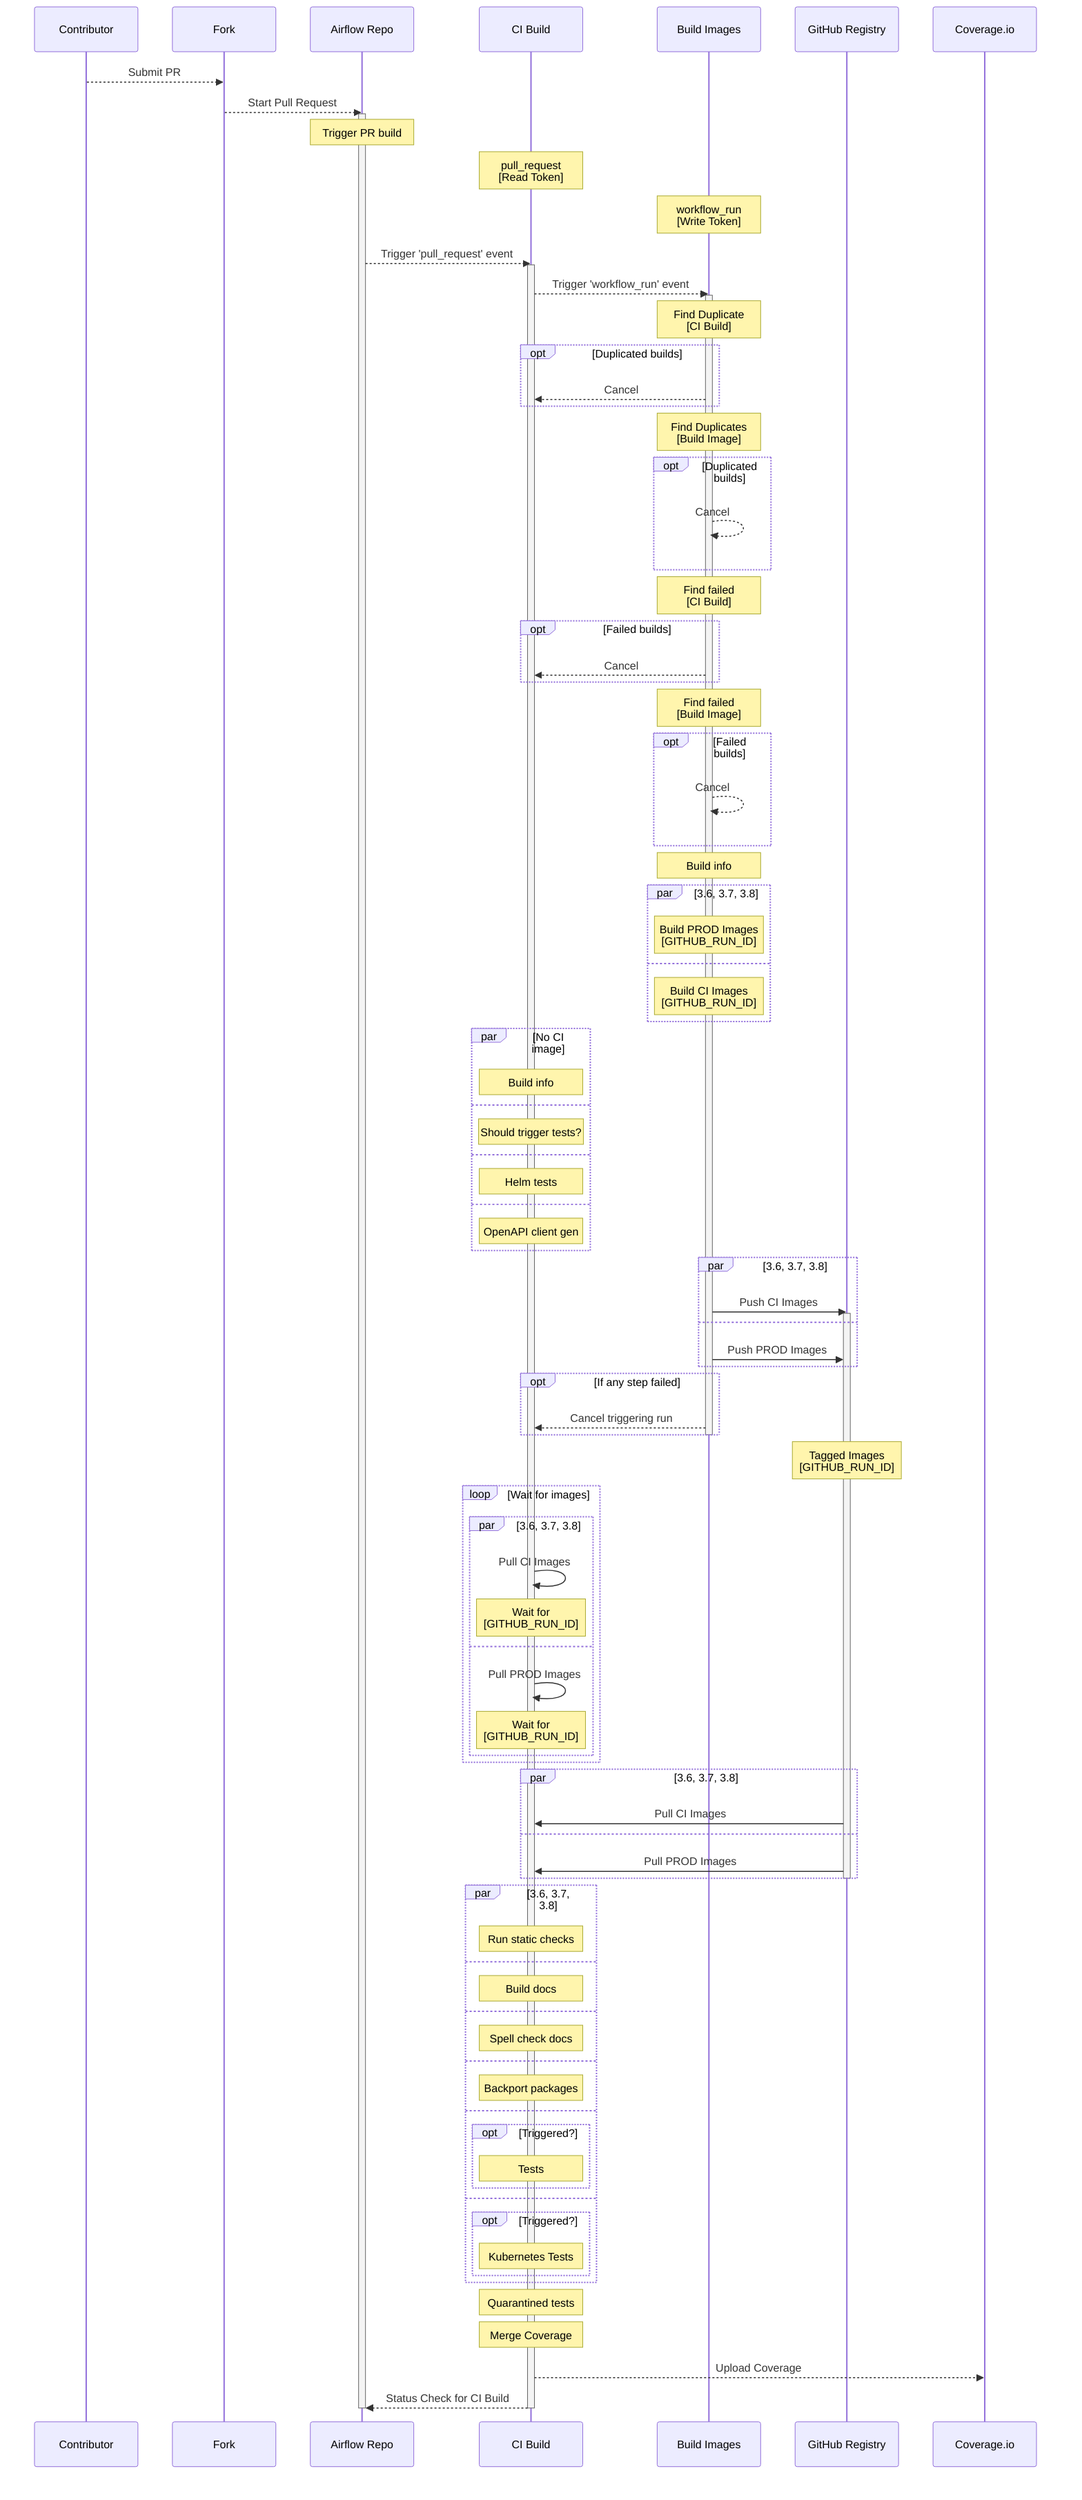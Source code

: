 %% Licensed to the Apache Software Foundation (ASF) under one
%% or more contributor license agreements.  See the NOTICE file
%% distributed with this work for additional information
%% regarding copyright ownership.  The ASF licenses this file
%% to you under the Apache License, Version 2.0 (the
%% "License"); you may not use this file except in compliance
%% with the License.  You may obtain a copy of the License at
%%
%%   http://www.apache.org/licenses/LICENSE-2.0
%%
%% Unless required by applicable law or agreed to in writing,
%% software distributed under the License is distributed on an
%% "AS IS" BASIS, WITHOUT WARRANTIES OR CONDITIONS OF ANY
%% KIND, either express or implied.  See the License for the
%% specific language governing permissions and limitations
%% under the License.

sequenceDiagram
    Contributor -->> Fork: Submit PR
    Fork -->> Airflow Repo: Start Pull Request
    activate Airflow Repo
    Note over Airflow Repo: Trigger PR build
    Note over CI Build: pull_request<br>[Read Token]
    Note over Build Images: workflow_run<br>[Write Token]
    Airflow Repo -->> CI Build: Trigger 'pull_request' event
    activate CI Build
    CI Build -->> Build Images: Trigger 'workflow_run' event
    activate Build Images
    Note over Build Images: Find Duplicate<br>[CI Build]
    opt Duplicated builds
        Build Images -->> CI Build: Cancel
    end
    Note over Build Images: Find Duplicates<br>[Build Image]
    opt Duplicated builds
        Build Images -->> Build Images: Cancel
    end
    Note over Build Images: Find failed<br>[CI Build]
    opt Failed builds
        Build Images -->> CI Build: Cancel
    end
    Note over Build Images: Find failed<br>[Build Image]
    opt Failed builds
        Build Images -->> Build Images: Cancel
    end
    Note over Build Images: Build info
    par 3.6, 3.7, 3.8
        Note over Build Images: Build PROD Images<br>[GITHUB_RUN_ID]
    and
        Note over Build Images: Build CI Images<br>[GITHUB_RUN_ID]
    end
    par No CI image
        Note over CI Build: Build info
    and
        Note over CI Build: Should trigger tests?
    and
        Note over CI Build: Helm tests
    and
        Note over CI Build: OpenAPI client gen
    end
    par 3.6, 3.7, 3.8
        Build Images ->> GitHub Registry: Push CI Images
        activate GitHub Registry
    and
        Build Images ->> GitHub Registry: Push PROD Images
    end
    opt If any step failed
        Build Images -->> CI Build: Cancel triggering run
    end
    deactivate Build Images
    Note over GitHub Registry: Tagged Images<br>[GITHUB_RUN_ID]
    loop Wait for images
        par 3.6, 3.7, 3.8
            CI Build ->> CI Build: Pull CI Images
            Note over CI Build: Wait for<br>[GITHUB_RUN_ID]
        and
            CI Build ->> CI Build: Pull PROD Images
            Note over CI Build: Wait for<br>[GITHUB_RUN_ID]
        end
    end
    par 3.6, 3.7, 3.8
        GitHub Registry ->> CI Build: Pull CI Images
    and
        GitHub Registry ->> CI Build: Pull PROD Images
    end
    deactivate GitHub Registry
    par 3.6, 3.7, 3.8
        Note over CI Build: Run static checks
    and
        Note over CI Build: Build docs
    and
        Note over CI Build: Spell check docs
    and
        Note over CI Build: Backport packages
    and
        opt Triggered?
            Note over CI Build: Tests
        end
    and
        opt Triggered?
            Note over CI Build: Kubernetes  Tests
        end
    end
    Note over CI Build: Quarantined tests
    Note over CI Build: Merge Coverage
    CI Build -->> Coverage.io: Upload Coverage
    CI Build -->> Airflow Repo: Status Check for CI Build
    deactivate Airflow Repo
    deactivate CI Build